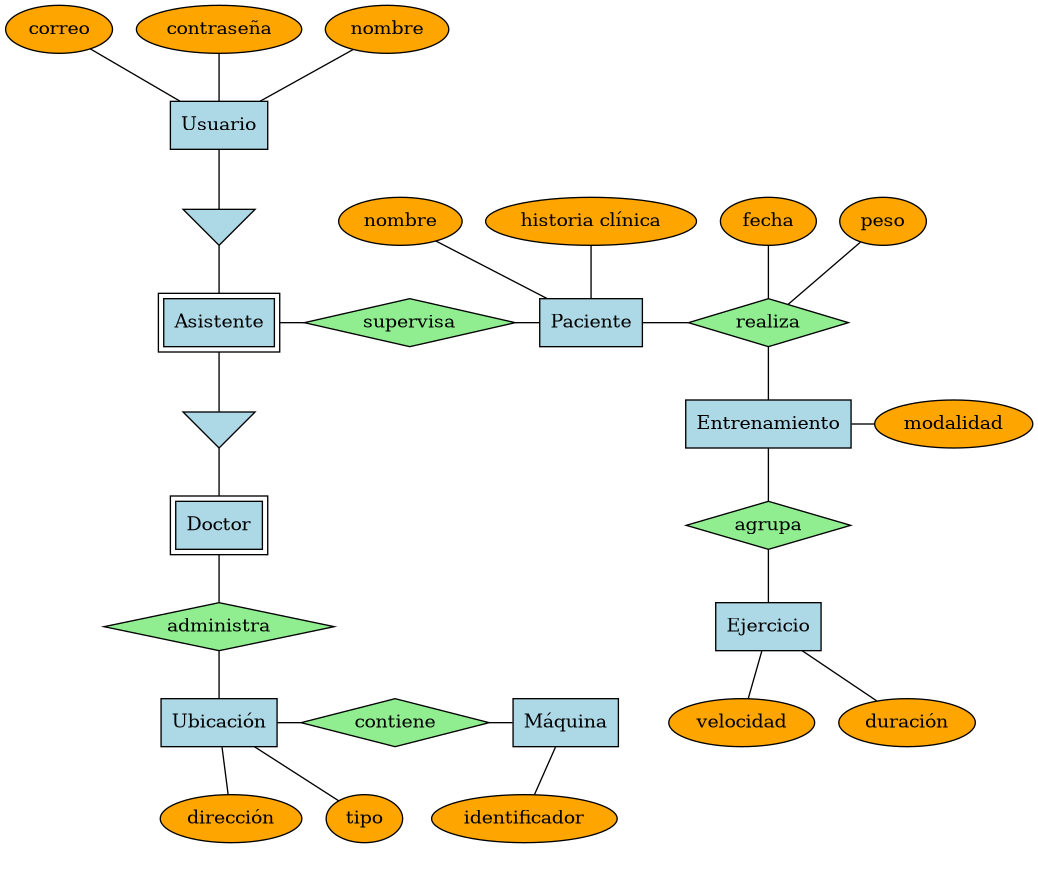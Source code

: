 @startdot
graph ER {
	layout=dot
	concentrate=true
	node [shape=box,style="filled",fillcolor=lightblue] Usuario; 
		{node [shape=invtriangle, label=""] esUsuario; esAsistente}
		{node [peripheries = 2] Asistente; Doctor}
		Ubicación; Máquina; Paciente; Entrenamiento; Ejercicio
	node [shape=diamond,fillcolor=lightgreen]; 
		administra; supervisa; realiza; agrupa; contiene
	node [shape=ellipse,fillcolor=orange];
		correo; contraseña; dirección; tipo 
		identificador; fecha; peso;
		modalidad; duración; velocidad
		{node [label="nombre"] nombre0; nombre1}
		{node [label="historia clínica"] historia}
	nombre0 -- Usuario
	correo -- Usuario
	contraseña -- Usuario
	Usuario -- esUsuario -- Asistente -- esAsistente -- Doctor -- administra
	rank=same {Asistente -- supervisa -- Paciente -- realiza}
    administra -- Ubicación 
	subgraph cluster0 {
	    peripheries=0
	    rank=same {Ubicación -- contiene -- Máquina}
    	Ubicación -- dirección
	    Ubicación -- tipo 
	    Máquina -- identificador
	}
	realiza -- Entrenamiento -- agrupa -- Ejercicio
	nombre1 -- Paciente
	historia -- Paciente
	fecha -- realiza
	peso -- realiza
	rank=same {Entrenamiento -- modalidad}
	Ejercicio -- duración
	Ejercicio -- velocidad 
}
@enddot